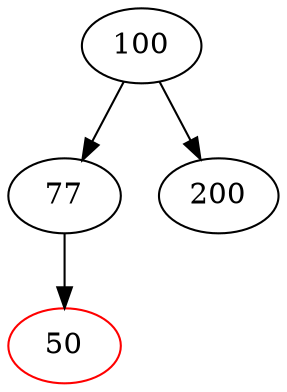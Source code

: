 digraph g {
A [label=100, color = BLACK] 
E [label=77, color = BLACK] 
A-> E
G [label=50, color = RED] 
E-> G
B [label=200, color = BLACK] 
A-> B
}